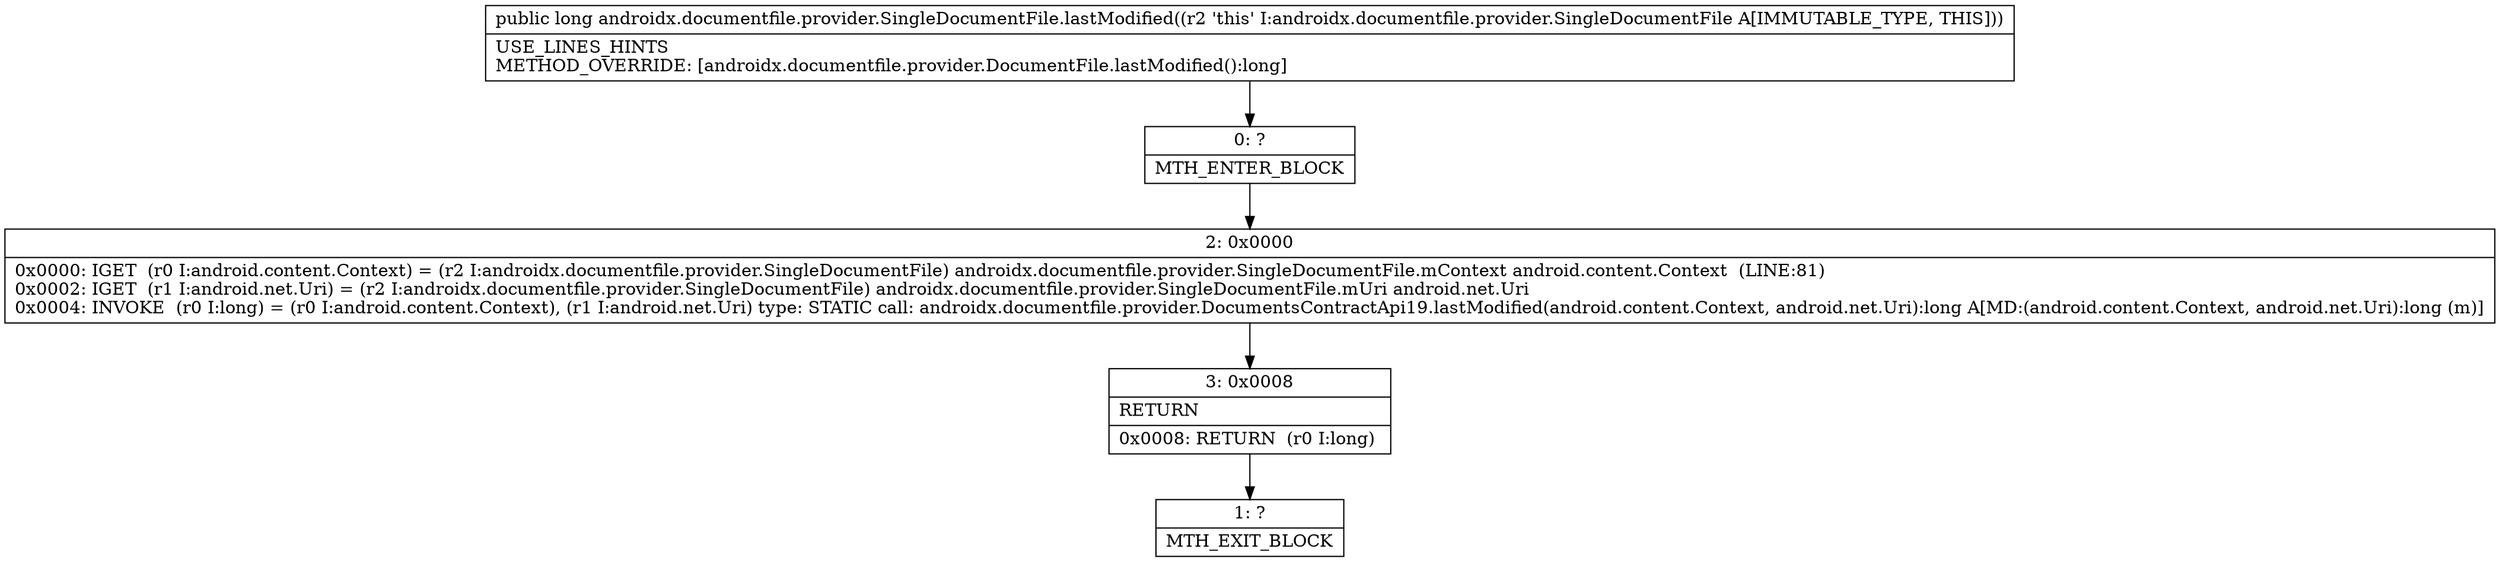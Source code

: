 digraph "CFG forandroidx.documentfile.provider.SingleDocumentFile.lastModified()J" {
Node_0 [shape=record,label="{0\:\ ?|MTH_ENTER_BLOCK\l}"];
Node_2 [shape=record,label="{2\:\ 0x0000|0x0000: IGET  (r0 I:android.content.Context) = (r2 I:androidx.documentfile.provider.SingleDocumentFile) androidx.documentfile.provider.SingleDocumentFile.mContext android.content.Context  (LINE:81)\l0x0002: IGET  (r1 I:android.net.Uri) = (r2 I:androidx.documentfile.provider.SingleDocumentFile) androidx.documentfile.provider.SingleDocumentFile.mUri android.net.Uri \l0x0004: INVOKE  (r0 I:long) = (r0 I:android.content.Context), (r1 I:android.net.Uri) type: STATIC call: androidx.documentfile.provider.DocumentsContractApi19.lastModified(android.content.Context, android.net.Uri):long A[MD:(android.content.Context, android.net.Uri):long (m)]\l}"];
Node_3 [shape=record,label="{3\:\ 0x0008|RETURN\l|0x0008: RETURN  (r0 I:long) \l}"];
Node_1 [shape=record,label="{1\:\ ?|MTH_EXIT_BLOCK\l}"];
MethodNode[shape=record,label="{public long androidx.documentfile.provider.SingleDocumentFile.lastModified((r2 'this' I:androidx.documentfile.provider.SingleDocumentFile A[IMMUTABLE_TYPE, THIS]))  | USE_LINES_HINTS\lMETHOD_OVERRIDE: [androidx.documentfile.provider.DocumentFile.lastModified():long]\l}"];
MethodNode -> Node_0;Node_0 -> Node_2;
Node_2 -> Node_3;
Node_3 -> Node_1;
}


